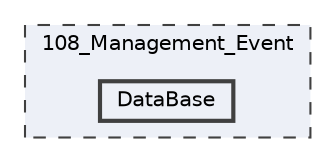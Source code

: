 digraph "108_Management_Event/DataBase"
{
 // LATEX_PDF_SIZE
  bgcolor="transparent";
  edge [fontname=Helvetica,fontsize=10,labelfontname=Helvetica,labelfontsize=10];
  node [fontname=Helvetica,fontsize=10,shape=box,height=0.2,width=0.4];
  compound=true
  subgraph clusterdir_d5cf8914ea9eb52b151e658ae42e4e1c {
    graph [ bgcolor="#edf0f7", pencolor="grey25", label="108_Management_Event", fontname=Helvetica,fontsize=10 style="filled,dashed", URL="dir_d5cf8914ea9eb52b151e658ae42e4e1c.html",tooltip=""]
  dir_d79ffbd6fe8c887443f735cfc6c9b3c4 [label="DataBase", fillcolor="#edf0f7", color="grey25", style="filled,bold", URL="dir_d79ffbd6fe8c887443f735cfc6c9b3c4.html",tooltip=""];
  }
}
